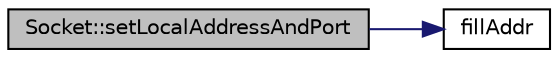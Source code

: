 digraph "Socket::setLocalAddressAndPort"
{
 // LATEX_PDF_SIZE
  edge [fontname="Helvetica",fontsize="10",labelfontname="Helvetica",labelfontsize="10"];
  node [fontname="Helvetica",fontsize="10",shape=record];
  rankdir="LR";
  Node1 [label="Socket::setLocalAddressAndPort",height=0.2,width=0.4,color="black", fillcolor="grey75", style="filled", fontcolor="black",tooltip=" "];
  Node1 -> Node2 [color="midnightblue",fontsize="10",style="solid",fontname="Helvetica"];
  Node2 [label="fillAddr",height=0.2,width=0.4,color="black", fillcolor="white", style="filled",URL="$_practical_socket_8cpp.html#a155e03535e1d5c1f5df7ceafe63dbdb0",tooltip=" "];
}
